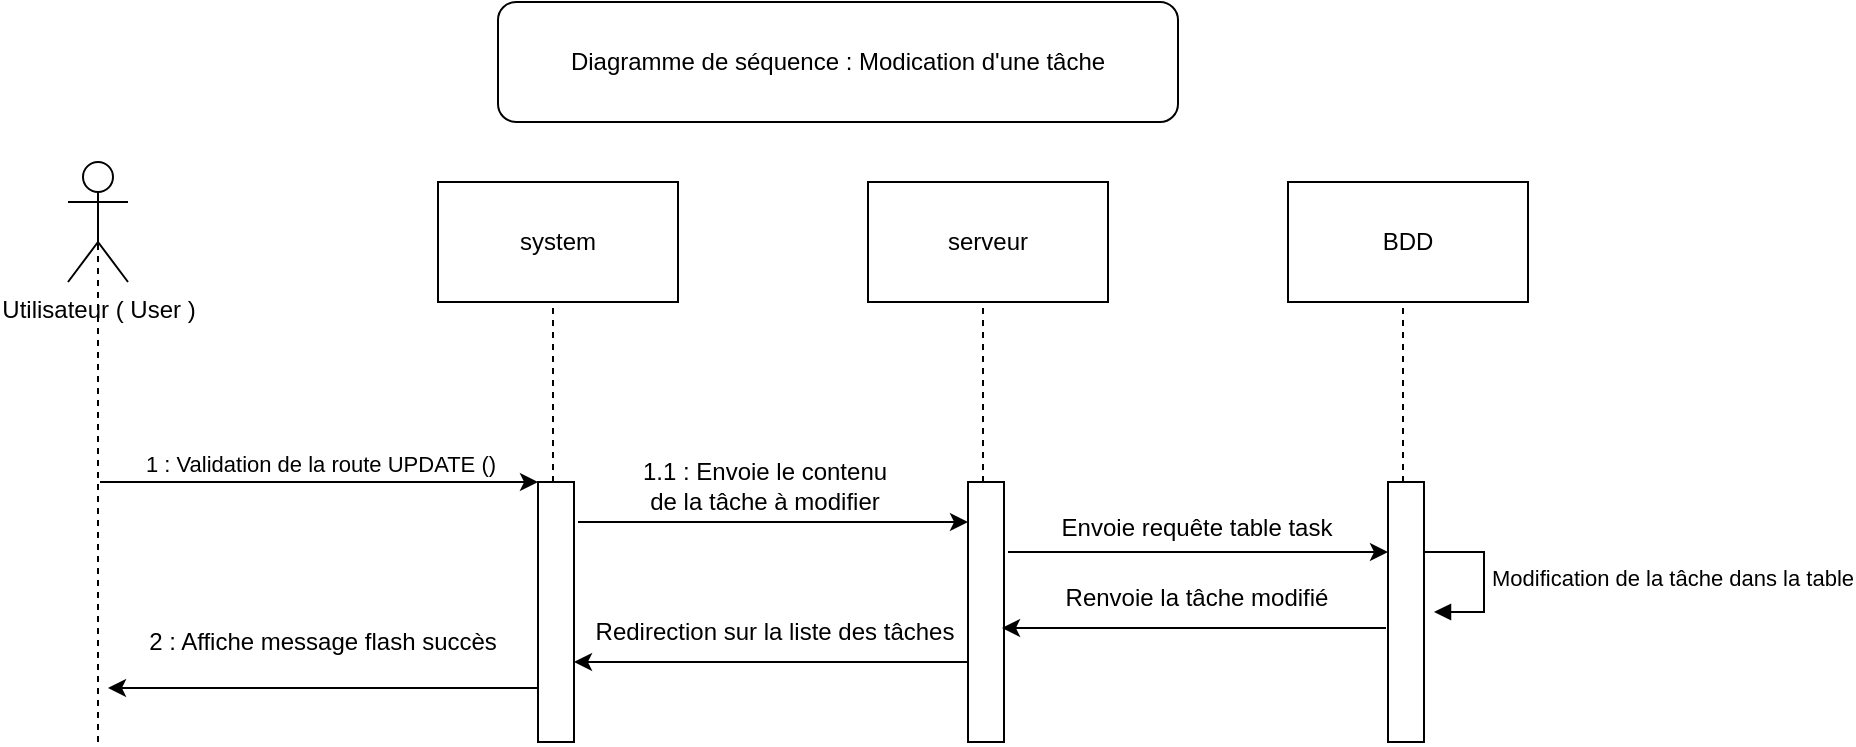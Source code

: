<mxfile version="24.6.4" type="device">
  <diagram name="Page-1" id="GEkUpUP7HA4vC8LeAjlV">
    <mxGraphModel dx="1434" dy="797" grid="1" gridSize="10" guides="1" tooltips="1" connect="1" arrows="1" fold="1" page="1" pageScale="1" pageWidth="827" pageHeight="1169" math="0" shadow="0">
      <root>
        <mxCell id="0" />
        <mxCell id="1" parent="0" />
        <mxCell id="Ini6BLV2iwTGm88-YeZ_-1" value="Utilisateur ( User )" style="shape=umlActor;verticalLabelPosition=bottom;verticalAlign=top;html=1;outlineConnect=0;" vertex="1" parent="1">
          <mxGeometry x="775" y="430" width="30" height="60" as="geometry" />
        </mxCell>
        <mxCell id="Ini6BLV2iwTGm88-YeZ_-2" value="" style="endArrow=none;dashed=1;html=1;rounded=0;entryX=0.5;entryY=0.5;entryDx=0;entryDy=0;entryPerimeter=0;" edge="1" parent="1" target="Ini6BLV2iwTGm88-YeZ_-1">
          <mxGeometry width="50" height="50" relative="1" as="geometry">
            <mxPoint x="790" y="720" as="sourcePoint" />
            <mxPoint x="795" y="520" as="targetPoint" />
          </mxGeometry>
        </mxCell>
        <mxCell id="Ini6BLV2iwTGm88-YeZ_-3" value="system" style="rounded=0;whiteSpace=wrap;html=1;" vertex="1" parent="1">
          <mxGeometry x="960" y="440" width="120" height="60" as="geometry" />
        </mxCell>
        <mxCell id="Ini6BLV2iwTGm88-YeZ_-4" value="" style="endArrow=none;dashed=1;html=1;rounded=0;entryX=0.5;entryY=0.5;entryDx=0;entryDy=0;entryPerimeter=0;" edge="1" parent="1" source="Ini6BLV2iwTGm88-YeZ_-5">
          <mxGeometry width="50" height="50" relative="1" as="geometry">
            <mxPoint x="1022.13" y="1099.61" as="sourcePoint" />
            <mxPoint x="1017.5" y="500" as="targetPoint" />
          </mxGeometry>
        </mxCell>
        <mxCell id="Ini6BLV2iwTGm88-YeZ_-5" value="" style="html=1;points=[];perimeter=orthogonalPerimeter;outlineConnect=0;targetShapes=umlLifeline;portConstraint=eastwest;newEdgeStyle={&quot;edgeStyle&quot;:&quot;elbowEdgeStyle&quot;,&quot;elbow&quot;:&quot;vertical&quot;,&quot;curved&quot;:0,&quot;rounded&quot;:0};" vertex="1" parent="1">
          <mxGeometry x="1010" y="590" width="18" height="130" as="geometry" />
        </mxCell>
        <mxCell id="Ini6BLV2iwTGm88-YeZ_-6" value="" style="endArrow=classic;html=1;rounded=0;" edge="1" parent="1" target="Ini6BLV2iwTGm88-YeZ_-5">
          <mxGeometry width="50" height="50" relative="1" as="geometry">
            <mxPoint x="791" y="590" as="sourcePoint" />
            <mxPoint x="841" y="540" as="targetPoint" />
          </mxGeometry>
        </mxCell>
        <mxCell id="Ini6BLV2iwTGm88-YeZ_-7" value="1 : Validation de la route UPDATE ()" style="edgeLabel;html=1;align=center;verticalAlign=middle;resizable=0;points=[];" vertex="1" connectable="0" parent="Ini6BLV2iwTGm88-YeZ_-6">
          <mxGeometry x="0.315" y="-3" relative="1" as="geometry">
            <mxPoint x="-34" y="-12" as="offset" />
          </mxGeometry>
        </mxCell>
        <mxCell id="Ini6BLV2iwTGm88-YeZ_-8" value="serveur" style="rounded=0;whiteSpace=wrap;html=1;" vertex="1" parent="1">
          <mxGeometry x="1175" y="440" width="120" height="60" as="geometry" />
        </mxCell>
        <mxCell id="Ini6BLV2iwTGm88-YeZ_-9" value="" style="endArrow=none;dashed=1;html=1;rounded=0;entryX=0.5;entryY=0.5;entryDx=0;entryDy=0;entryPerimeter=0;" edge="1" parent="1" source="Ini6BLV2iwTGm88-YeZ_-10">
          <mxGeometry width="50" height="50" relative="1" as="geometry">
            <mxPoint x="1232.5" y="830" as="sourcePoint" />
            <mxPoint x="1232.5" y="500" as="targetPoint" />
          </mxGeometry>
        </mxCell>
        <mxCell id="Ini6BLV2iwTGm88-YeZ_-10" value="" style="html=1;points=[];perimeter=orthogonalPerimeter;outlineConnect=0;targetShapes=umlLifeline;portConstraint=eastwest;newEdgeStyle={&quot;edgeStyle&quot;:&quot;elbowEdgeStyle&quot;,&quot;elbow&quot;:&quot;vertical&quot;,&quot;curved&quot;:0,&quot;rounded&quot;:0};" vertex="1" parent="1">
          <mxGeometry x="1225" y="590" width="18" height="130" as="geometry" />
        </mxCell>
        <mxCell id="Ini6BLV2iwTGm88-YeZ_-11" value="BDD" style="rounded=0;whiteSpace=wrap;html=1;" vertex="1" parent="1">
          <mxGeometry x="1385" y="440" width="120" height="60" as="geometry" />
        </mxCell>
        <mxCell id="Ini6BLV2iwTGm88-YeZ_-12" value="" style="endArrow=none;dashed=1;html=1;rounded=0;entryX=0.5;entryY=0.5;entryDx=0;entryDy=0;entryPerimeter=0;" edge="1" parent="1" source="Ini6BLV2iwTGm88-YeZ_-13">
          <mxGeometry width="50" height="50" relative="1" as="geometry">
            <mxPoint x="1442.5" y="830" as="sourcePoint" />
            <mxPoint x="1442.5" y="500" as="targetPoint" />
          </mxGeometry>
        </mxCell>
        <mxCell id="Ini6BLV2iwTGm88-YeZ_-13" value="" style="html=1;points=[];perimeter=orthogonalPerimeter;outlineConnect=0;targetShapes=umlLifeline;portConstraint=eastwest;newEdgeStyle={&quot;edgeStyle&quot;:&quot;elbowEdgeStyle&quot;,&quot;elbow&quot;:&quot;vertical&quot;,&quot;curved&quot;:0,&quot;rounded&quot;:0};" vertex="1" parent="1">
          <mxGeometry x="1435" y="590" width="18" height="130" as="geometry" />
        </mxCell>
        <mxCell id="Ini6BLV2iwTGm88-YeZ_-14" value="" style="endArrow=classic;html=1;rounded=0;" edge="1" parent="1" target="Ini6BLV2iwTGm88-YeZ_-10">
          <mxGeometry width="50" height="50" relative="1" as="geometry">
            <mxPoint x="1030" y="610" as="sourcePoint" />
            <mxPoint x="1185" y="610" as="targetPoint" />
          </mxGeometry>
        </mxCell>
        <mxCell id="Ini6BLV2iwTGm88-YeZ_-15" value="1.1 : Envoie le contenu&lt;br&gt;de la tâche à modifier" style="text;html=1;align=center;verticalAlign=middle;resizable=0;points=[];autosize=1;strokeColor=none;fillColor=none;" vertex="1" parent="1">
          <mxGeometry x="1048" y="572" width="150" height="40" as="geometry" />
        </mxCell>
        <mxCell id="Ini6BLV2iwTGm88-YeZ_-16" value="Envoie requête table task" style="text;html=1;align=center;verticalAlign=middle;resizable=0;points=[];autosize=1;strokeColor=none;fillColor=none;" vertex="1" parent="1">
          <mxGeometry x="1259" y="598" width="160" height="30" as="geometry" />
        </mxCell>
        <mxCell id="Ini6BLV2iwTGm88-YeZ_-17" value="" style="endArrow=classic;html=1;rounded=0;" edge="1" parent="1" target="Ini6BLV2iwTGm88-YeZ_-13">
          <mxGeometry width="50" height="50" relative="1" as="geometry">
            <mxPoint x="1245" y="625" as="sourcePoint" />
            <mxPoint x="1295" y="575" as="targetPoint" />
          </mxGeometry>
        </mxCell>
        <mxCell id="Ini6BLV2iwTGm88-YeZ_-18" value="Modification de la tâche dans la table" style="html=1;align=left;spacingLeft=2;endArrow=block;rounded=0;edgeStyle=orthogonalEdgeStyle;curved=0;rounded=0;" edge="1" parent="1">
          <mxGeometry x="0.012" relative="1" as="geometry">
            <mxPoint x="1453" y="625" as="sourcePoint" />
            <Array as="points">
              <mxPoint x="1483" y="655" />
            </Array>
            <mxPoint x="1458" y="655" as="targetPoint" />
            <mxPoint as="offset" />
          </mxGeometry>
        </mxCell>
        <mxCell id="Ini6BLV2iwTGm88-YeZ_-20" value="" style="endArrow=classic;html=1;rounded=0;" edge="1" parent="1">
          <mxGeometry width="50" height="50" relative="1" as="geometry">
            <mxPoint x="1434" y="663" as="sourcePoint" />
            <mxPoint x="1242" y="663" as="targetPoint" />
          </mxGeometry>
        </mxCell>
        <mxCell id="Ini6BLV2iwTGm88-YeZ_-21" value="Renvoie la tâche modifié" style="text;html=1;align=center;verticalAlign=middle;resizable=0;points=[];autosize=1;strokeColor=none;fillColor=none;" vertex="1" parent="1">
          <mxGeometry x="1264" y="633" width="150" height="30" as="geometry" />
        </mxCell>
        <mxCell id="Ini6BLV2iwTGm88-YeZ_-22" value="" style="endArrow=classic;html=1;rounded=0;" edge="1" parent="1">
          <mxGeometry width="50" height="50" relative="1" as="geometry">
            <mxPoint x="1225" y="680" as="sourcePoint" />
            <mxPoint x="1028" y="680" as="targetPoint" />
          </mxGeometry>
        </mxCell>
        <mxCell id="Ini6BLV2iwTGm88-YeZ_-23" value="&lt;div&gt;2 : Affiche message flash succès&lt;/div&gt;" style="text;html=1;align=center;verticalAlign=middle;resizable=0;points=[];autosize=1;strokeColor=none;fillColor=none;" vertex="1" parent="1">
          <mxGeometry x="802" y="655" width="200" height="30" as="geometry" />
        </mxCell>
        <mxCell id="Ini6BLV2iwTGm88-YeZ_-24" value="" style="endArrow=classic;html=1;rounded=0;" edge="1" parent="1">
          <mxGeometry width="50" height="50" relative="1" as="geometry">
            <mxPoint x="1010" y="693" as="sourcePoint" />
            <mxPoint x="795" y="693" as="targetPoint" />
          </mxGeometry>
        </mxCell>
        <mxCell id="Ini6BLV2iwTGm88-YeZ_-25" value="Redirection sur la liste des tâches" style="text;html=1;align=center;verticalAlign=middle;resizable=0;points=[];autosize=1;strokeColor=none;fillColor=none;" vertex="1" parent="1">
          <mxGeometry x="1028" y="650" width="200" height="30" as="geometry" />
        </mxCell>
        <mxCell id="Ini6BLV2iwTGm88-YeZ_-51" value="Diagramme de séquence : Modication d&#39;une tâche" style="rounded=1;whiteSpace=wrap;html=1;" vertex="1" parent="1">
          <mxGeometry x="990" y="350" width="340" height="60" as="geometry" />
        </mxCell>
      </root>
    </mxGraphModel>
  </diagram>
</mxfile>

